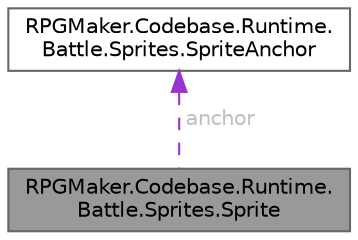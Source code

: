 digraph "RPGMaker.Codebase.Runtime.Battle.Sprites.Sprite"
{
 // LATEX_PDF_SIZE
  bgcolor="transparent";
  edge [fontname=Helvetica,fontsize=10,labelfontname=Helvetica,labelfontsize=10];
  node [fontname=Helvetica,fontsize=10,shape=box,height=0.2,width=0.4];
  Node1 [id="Node000001",label="RPGMaker.Codebase.Runtime.\lBattle.Sprites.Sprite",height=0.2,width=0.4,color="gray40", fillcolor="grey60", style="filled", fontcolor="black",tooltip="Unity用の部品"];
  Node2 -> Node1 [id="edge1_Node000001_Node000002",dir="back",color="darkorchid3",style="dashed",tooltip=" ",label=" anchor",fontcolor="grey" ];
  Node2 [id="Node000002",label="RPGMaker.Codebase.Runtime.\lBattle.Sprites.SpriteAnchor",height=0.2,width=0.4,color="gray40", fillcolor="white", style="filled",URL="$dc/d5b/class_r_p_g_maker_1_1_codebase_1_1_runtime_1_1_battle_1_1_sprites_1_1_sprite_anchor.html",tooltip="SpriteのAnchor設定用クラス"];
}

